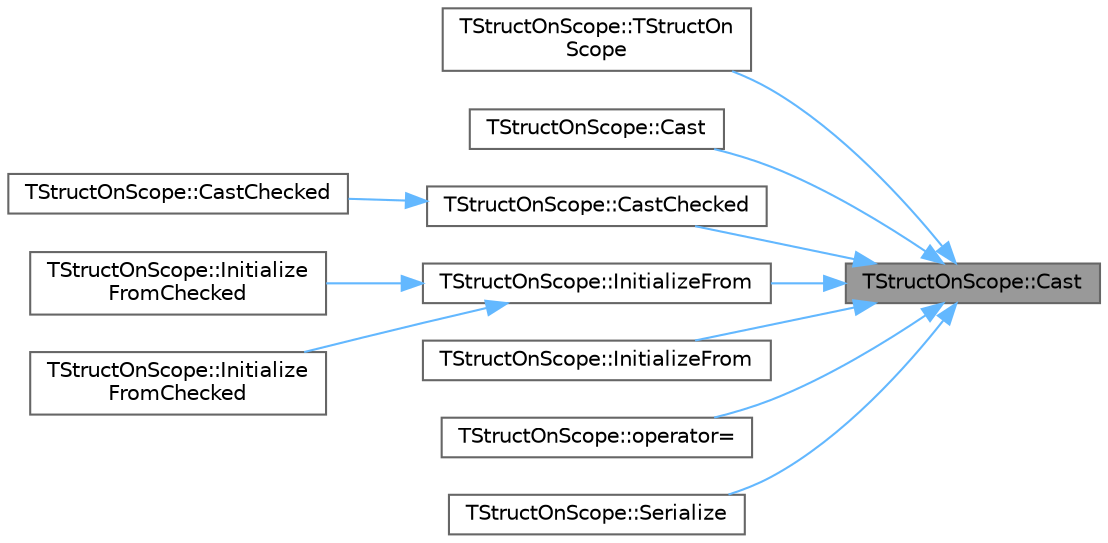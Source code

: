 digraph "TStructOnScope::Cast"
{
 // INTERACTIVE_SVG=YES
 // LATEX_PDF_SIZE
  bgcolor="transparent";
  edge [fontname=Helvetica,fontsize=10,labelfontname=Helvetica,labelfontsize=10];
  node [fontname=Helvetica,fontsize=10,shape=box,height=0.2,width=0.4];
  rankdir="RL";
  Node1 [id="Node000001",label="TStructOnScope::Cast",height=0.2,width=0.4,color="gray40", fillcolor="grey60", style="filled", fontcolor="black",tooltip=" "];
  Node1 -> Node2 [id="edge1_Node000001_Node000002",dir="back",color="steelblue1",style="solid",tooltip=" "];
  Node2 [id="Node000002",label="TStructOnScope::TStructOn\lScope",height=0.2,width=0.4,color="grey40", fillcolor="white", style="filled",URL="$d1/d04/classTStructOnScope.html#ac1e9e5508a1777b06ecc496ae875d4c2",tooltip=" "];
  Node1 -> Node3 [id="edge2_Node000001_Node000003",dir="back",color="steelblue1",style="solid",tooltip=" "];
  Node3 [id="Node000003",label="TStructOnScope::Cast",height=0.2,width=0.4,color="grey40", fillcolor="white", style="filled",URL="$d1/d04/classTStructOnScope.html#ae733edaf6265623576d1d07c6dfc92e0",tooltip=" "];
  Node1 -> Node4 [id="edge3_Node000001_Node000004",dir="back",color="steelblue1",style="solid",tooltip=" "];
  Node4 [id="Node000004",label="TStructOnScope::CastChecked",height=0.2,width=0.4,color="grey40", fillcolor="white", style="filled",URL="$d1/d04/classTStructOnScope.html#a79eac32ee90680ce25f7c7913b8a3359",tooltip=" "];
  Node4 -> Node5 [id="edge4_Node000004_Node000005",dir="back",color="steelblue1",style="solid",tooltip=" "];
  Node5 [id="Node000005",label="TStructOnScope::CastChecked",height=0.2,width=0.4,color="grey40", fillcolor="white", style="filled",URL="$d1/d04/classTStructOnScope.html#ae9ebf38d141765d399991d4c0356f42d",tooltip=" "];
  Node1 -> Node6 [id="edge5_Node000001_Node000006",dir="back",color="steelblue1",style="solid",tooltip=" "];
  Node6 [id="Node000006",label="TStructOnScope::InitializeFrom",height=0.2,width=0.4,color="grey40", fillcolor="white", style="filled",URL="$d1/d04/classTStructOnScope.html#a31557bed3bf8b5039a3c46d45a516df0",tooltip="Initialize the TStructOnScope from a FStructOnScope containing data that derives from T @params InOth..."];
  Node6 -> Node7 [id="edge6_Node000006_Node000007",dir="back",color="steelblue1",style="solid",tooltip=" "];
  Node7 [id="Node000007",label="TStructOnScope::Initialize\lFromChecked",height=0.2,width=0.4,color="grey40", fillcolor="white", style="filled",URL="$d1/d04/classTStructOnScope.html#abfae4e75d982ab45f44b430c02a00d74",tooltip="Initialize the TStructOnScope from a FStructOnScope containing data that derives from T @params InOth..."];
  Node6 -> Node8 [id="edge7_Node000006_Node000008",dir="back",color="steelblue1",style="solid",tooltip=" "];
  Node8 [id="Node000008",label="TStructOnScope::Initialize\lFromChecked",height=0.2,width=0.4,color="grey40", fillcolor="white", style="filled",URL="$d1/d04/classTStructOnScope.html#a92bb368aadf6b79b5a9aad3696f73c8c",tooltip="Initialize the TStructOnScope from a FStructOnScope containing data that derives from T @params InOth..."];
  Node1 -> Node9 [id="edge8_Node000001_Node000009",dir="back",color="steelblue1",style="solid",tooltip=" "];
  Node9 [id="Node000009",label="TStructOnScope::InitializeFrom",height=0.2,width=0.4,color="grey40", fillcolor="white", style="filled",URL="$d1/d04/classTStructOnScope.html#a1144dd7b2cfafb2f7d9cc9cb7d939bfa",tooltip="Initialize the TStructOnScope from a FStructOnScope containing data that derives from T @params InOth..."];
  Node1 -> Node10 [id="edge9_Node000001_Node000010",dir="back",color="steelblue1",style="solid",tooltip=" "];
  Node10 [id="Node000010",label="TStructOnScope::operator=",height=0.2,width=0.4,color="grey40", fillcolor="white", style="filled",URL="$d1/d04/classTStructOnScope.html#a3a69225dfd0cf85732204c8cb8553e6e",tooltip=" "];
  Node1 -> Node11 [id="edge10_Node000001_Node000011",dir="back",color="steelblue1",style="solid",tooltip=" "];
  Node11 [id="Node000011",label="TStructOnScope::Serialize",height=0.2,width=0.4,color="grey40", fillcolor="white", style="filled",URL="$d1/d04/classTStructOnScope.html#a9038eb8f5ef70660b30bcde672947eb6",tooltip=" "];
}
